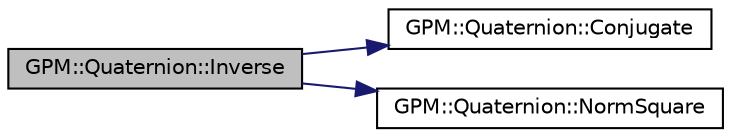 digraph "GPM::Quaternion::Inverse"
{
 // INTERACTIVE_SVG=YES
 // LATEX_PDF_SIZE
  edge [fontname="Helvetica",fontsize="10",labelfontname="Helvetica",labelfontsize="10"];
  node [fontname="Helvetica",fontsize="10",shape=record];
  rankdir="LR";
  Node98 [label="GPM::Quaternion::Inverse",height=0.2,width=0.4,color="black", fillcolor="grey75", style="filled", fontcolor="black",tooltip="Inverse the current quaternion."];
  Node98 -> Node99 [color="midnightblue",fontsize="10",style="solid",fontname="Helvetica"];
  Node99 [label="GPM::Quaternion::Conjugate",height=0.2,width=0.4,color="black", fillcolor="white", style="filled",URL="$struct_g_p_m_1_1_quaternion.html#a63b343621082e15ab8f9a5cb494daba8",tooltip="Conjugate the current quaternion."];
  Node98 -> Node100 [color="midnightblue",fontsize="10",style="solid",fontname="Helvetica"];
  Node100 [label="GPM::Quaternion::NormSquare",height=0.2,width=0.4,color="black", fillcolor="white", style="filled",URL="$struct_g_p_m_1_1_quaternion.html#a2ba2a76024b87ab2e38f69ea16d3bdb4",tooltip="Norm square of a quaternion, alias magnitude square."];
}
